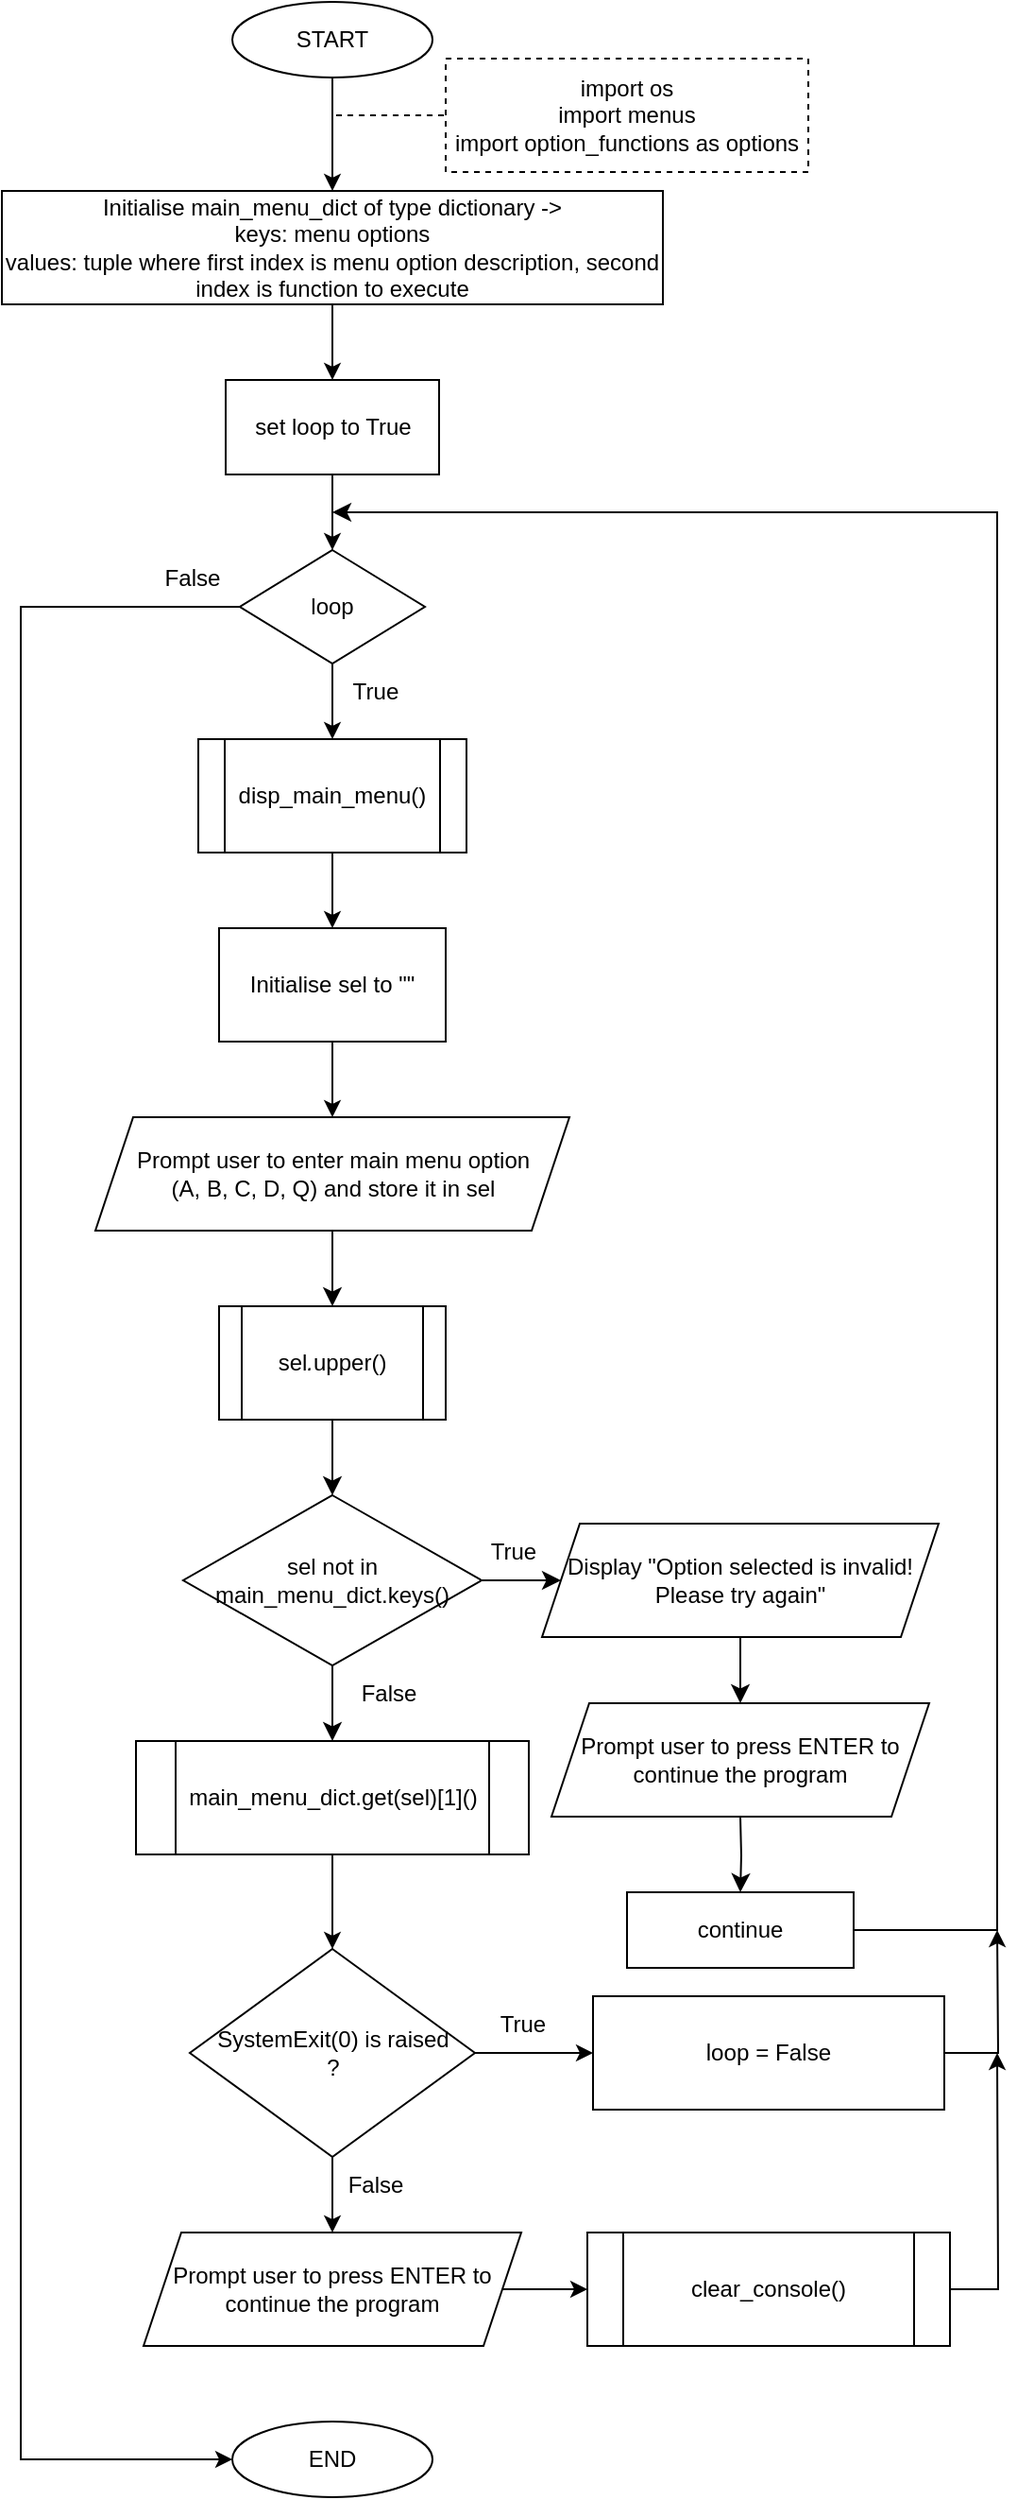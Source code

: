 <mxfile version="20.7.4" type="github">
  <diagram id="C5RBs43oDa-KdzZeNtuy" name="Page-1">
    <mxGraphModel dx="1002" dy="573" grid="1" gridSize="10" guides="1" tooltips="1" connect="1" arrows="1" fold="1" page="1" pageScale="1" pageWidth="827" pageHeight="1169" math="0" shadow="0">
      <root>
        <mxCell id="WIyWlLk6GJQsqaUBKTNV-0" />
        <mxCell id="WIyWlLk6GJQsqaUBKTNV-1" parent="WIyWlLk6GJQsqaUBKTNV-0" />
        <mxCell id="eagQtBBMsQWEA476CmqX-2" value="" style="edgeStyle=orthogonalEdgeStyle;rounded=0;orthogonalLoop=1;jettySize=auto;html=1;" parent="WIyWlLk6GJQsqaUBKTNV-1" source="eagQtBBMsQWEA476CmqX-0" target="eagQtBBMsQWEA476CmqX-1" edge="1">
          <mxGeometry relative="1" as="geometry" />
        </mxCell>
        <mxCell id="eagQtBBMsQWEA476CmqX-0" value="START" style="ellipse;whiteSpace=wrap;html=1;rounded=0;" parent="WIyWlLk6GJQsqaUBKTNV-1" vertex="1">
          <mxGeometry x="392" y="10" width="106" height="40" as="geometry" />
        </mxCell>
        <mxCell id="eagQtBBMsQWEA476CmqX-4" value="" style="edgeStyle=orthogonalEdgeStyle;rounded=0;orthogonalLoop=1;jettySize=auto;html=1;" parent="WIyWlLk6GJQsqaUBKTNV-1" source="eagQtBBMsQWEA476CmqX-1" target="eagQtBBMsQWEA476CmqX-3" edge="1">
          <mxGeometry relative="1" as="geometry" />
        </mxCell>
        <mxCell id="eagQtBBMsQWEA476CmqX-1" value="Initialise main_menu_dict&amp;nbsp;of type dictionary -&amp;gt; &lt;br&gt;keys: menu options&lt;br&gt;values: tuple where first index is menu option description, second index is function to execute" style="whiteSpace=wrap;html=1;rounded=0;" parent="WIyWlLk6GJQsqaUBKTNV-1" vertex="1">
          <mxGeometry x="270" y="110" width="350" height="60" as="geometry" />
        </mxCell>
        <mxCell id="eagQtBBMsQWEA476CmqX-6" value="" style="edgeStyle=orthogonalEdgeStyle;rounded=0;orthogonalLoop=1;jettySize=auto;html=1;" parent="WIyWlLk6GJQsqaUBKTNV-1" source="eagQtBBMsQWEA476CmqX-3" target="eagQtBBMsQWEA476CmqX-5" edge="1">
          <mxGeometry relative="1" as="geometry" />
        </mxCell>
        <mxCell id="eagQtBBMsQWEA476CmqX-3" value="set loop to True" style="rounded=0;whiteSpace=wrap;html=1;" parent="WIyWlLk6GJQsqaUBKTNV-1" vertex="1">
          <mxGeometry x="388.5" y="210" width="113" height="50" as="geometry" />
        </mxCell>
        <mxCell id="eagQtBBMsQWEA476CmqX-8" value="" style="edgeStyle=orthogonalEdgeStyle;rounded=0;orthogonalLoop=1;jettySize=auto;html=1;" parent="WIyWlLk6GJQsqaUBKTNV-1" source="eagQtBBMsQWEA476CmqX-5" target="eagQtBBMsQWEA476CmqX-7" edge="1">
          <mxGeometry relative="1" as="geometry" />
        </mxCell>
        <mxCell id="eagQtBBMsQWEA476CmqX-83" style="edgeStyle=orthogonalEdgeStyle;rounded=0;orthogonalLoop=1;jettySize=auto;html=1;exitX=0;exitY=0.5;exitDx=0;exitDy=0;fontFamily=Helvetica;fontSize=12.1;entryX=0;entryY=0.5;entryDx=0;entryDy=0;" parent="WIyWlLk6GJQsqaUBKTNV-1" source="eagQtBBMsQWEA476CmqX-5" target="eagQtBBMsQWEA476CmqX-61" edge="1">
          <mxGeometry relative="1" as="geometry">
            <mxPoint x="320" y="1341.684" as="targetPoint" />
            <Array as="points">
              <mxPoint x="280" y="330" />
              <mxPoint x="280" y="1310" />
            </Array>
          </mxGeometry>
        </mxCell>
        <mxCell id="eagQtBBMsQWEA476CmqX-5" value="loop" style="rhombus;whiteSpace=wrap;html=1;rounded=0;" parent="WIyWlLk6GJQsqaUBKTNV-1" vertex="1">
          <mxGeometry x="396" y="300" width="98" height="60" as="geometry" />
        </mxCell>
        <mxCell id="eagQtBBMsQWEA476CmqX-20" value="" style="edgeStyle=orthogonalEdgeStyle;rounded=0;orthogonalLoop=1;jettySize=auto;html=1;strokeColor=default;fontSize=12;endArrow=classic;endFill=1;" parent="WIyWlLk6GJQsqaUBKTNV-1" source="eagQtBBMsQWEA476CmqX-7" target="eagQtBBMsQWEA476CmqX-13" edge="1">
          <mxGeometry relative="1" as="geometry" />
        </mxCell>
        <mxCell id="eagQtBBMsQWEA476CmqX-7" value="disp_main_menu()" style="shape=process;whiteSpace=wrap;html=1;backgroundOutline=1;rounded=0;" parent="WIyWlLk6GJQsqaUBKTNV-1" vertex="1">
          <mxGeometry x="374" y="400" width="142" height="60" as="geometry" />
        </mxCell>
        <mxCell id="eagQtBBMsQWEA476CmqX-23" value="" style="edgeStyle=orthogonalEdgeStyle;rounded=0;orthogonalLoop=1;jettySize=auto;html=1;strokeColor=default;fontSize=12;endArrow=classic;endFill=1;endSize=7;" parent="WIyWlLk6GJQsqaUBKTNV-1" source="eagQtBBMsQWEA476CmqX-10" target="eagQtBBMsQWEA476CmqX-22" edge="1">
          <mxGeometry relative="1" as="geometry" />
        </mxCell>
        <mxCell id="eagQtBBMsQWEA476CmqX-10" value="Prompt user to enter main menu option &lt;br&gt;(A, B, C, D, Q) and store it in &lt;span style=&quot;font-size: 12px;&quot;&gt;sel&lt;/span&gt;" style="shape=parallelogram;perimeter=parallelogramPerimeter;html=1;fixedSize=1;rounded=0;sketch=0;align=center;horizontal=1;whiteSpace=wrap;fontSize=12;" parent="WIyWlLk6GJQsqaUBKTNV-1" vertex="1">
          <mxGeometry x="319.5" y="600" width="251" height="60" as="geometry" />
        </mxCell>
        <mxCell id="eagQtBBMsQWEA476CmqX-21" value="" style="edgeStyle=orthogonalEdgeStyle;rounded=0;orthogonalLoop=1;jettySize=auto;html=1;strokeColor=default;fontSize=12;endArrow=classic;endFill=1;endSize=6;" parent="WIyWlLk6GJQsqaUBKTNV-1" source="eagQtBBMsQWEA476CmqX-13" target="eagQtBBMsQWEA476CmqX-10" edge="1">
          <mxGeometry relative="1" as="geometry" />
        </mxCell>
        <mxCell id="eagQtBBMsQWEA476CmqX-13" value="Initialise sel to &quot;&quot;" style="rounded=0;whiteSpace=wrap;html=1;" parent="WIyWlLk6GJQsqaUBKTNV-1" vertex="1">
          <mxGeometry x="385" y="500" width="120" height="60" as="geometry" />
        </mxCell>
        <mxCell id="eagQtBBMsQWEA476CmqX-14" value="import os&lt;br&gt;import menus&lt;br&gt;import option_functions as options" style="rounded=0;whiteSpace=wrap;html=1;glass=0;dashed=1;" parent="WIyWlLk6GJQsqaUBKTNV-1" vertex="1">
          <mxGeometry x="505" y="40" width="192" height="60" as="geometry" />
        </mxCell>
        <mxCell id="eagQtBBMsQWEA476CmqX-19" value="" style="endArrow=none;dashed=1;html=1;rounded=0;strokeColor=default;entryX=0;entryY=0.5;entryDx=0;entryDy=0;" parent="WIyWlLk6GJQsqaUBKTNV-1" target="eagQtBBMsQWEA476CmqX-14" edge="1">
          <mxGeometry width="50" height="50" relative="1" as="geometry">
            <mxPoint x="447" y="70" as="sourcePoint" />
            <mxPoint x="657" y="300" as="targetPoint" />
          </mxGeometry>
        </mxCell>
        <mxCell id="eagQtBBMsQWEA476CmqX-25" value="" style="edgeStyle=orthogonalEdgeStyle;rounded=0;orthogonalLoop=1;jettySize=auto;html=1;strokeColor=default;fontSize=12;endArrow=classic;endFill=1;endSize=7;" parent="WIyWlLk6GJQsqaUBKTNV-1" source="eagQtBBMsQWEA476CmqX-22" target="eagQtBBMsQWEA476CmqX-24" edge="1">
          <mxGeometry relative="1" as="geometry" />
        </mxCell>
        <mxCell id="eagQtBBMsQWEA476CmqX-22" value="sel&lt;i&gt;.&lt;/i&gt;upper()" style="shape=process;whiteSpace=wrap;html=1;backgroundOutline=1;rounded=0;glass=0;sketch=0;fontSize=12;" parent="WIyWlLk6GJQsqaUBKTNV-1" vertex="1">
          <mxGeometry x="385" y="700" width="120" height="60" as="geometry" />
        </mxCell>
        <mxCell id="eagQtBBMsQWEA476CmqX-27" value="" style="edgeStyle=orthogonalEdgeStyle;rounded=0;orthogonalLoop=1;jettySize=auto;html=1;strokeColor=default;fontSize=12;endArrow=classic;endFill=1;endSize=7;" parent="WIyWlLk6GJQsqaUBKTNV-1" source="eagQtBBMsQWEA476CmqX-24" target="eagQtBBMsQWEA476CmqX-26" edge="1">
          <mxGeometry relative="1" as="geometry" />
        </mxCell>
        <mxCell id="eagQtBBMsQWEA476CmqX-37" value="" style="edgeStyle=orthogonalEdgeStyle;rounded=0;orthogonalLoop=1;jettySize=auto;html=1;strokeColor=default;fontSize=12;endArrow=classic;endFill=1;endSize=7;" parent="WIyWlLk6GJQsqaUBKTNV-1" source="eagQtBBMsQWEA476CmqX-24" target="eagQtBBMsQWEA476CmqX-36" edge="1">
          <mxGeometry relative="1" as="geometry" />
        </mxCell>
        <mxCell id="eagQtBBMsQWEA476CmqX-24" value="sel&amp;nbsp;not in main_menu_dict.keys()" style="rhombus;whiteSpace=wrap;html=1;rounded=0;glass=0;sketch=0;fontSize=12;" parent="WIyWlLk6GJQsqaUBKTNV-1" vertex="1">
          <mxGeometry x="366" y="800" width="158" height="90" as="geometry" />
        </mxCell>
        <mxCell id="eagQtBBMsQWEA476CmqX-30" value="" style="edgeStyle=orthogonalEdgeStyle;rounded=0;orthogonalLoop=1;jettySize=auto;html=1;strokeColor=default;fontSize=12;endArrow=classic;endFill=1;endSize=7;" parent="WIyWlLk6GJQsqaUBKTNV-1" source="eagQtBBMsQWEA476CmqX-26" edge="1">
          <mxGeometry relative="1" as="geometry">
            <mxPoint x="661" y="910" as="targetPoint" />
          </mxGeometry>
        </mxCell>
        <mxCell id="eagQtBBMsQWEA476CmqX-26" value="Display &quot;Option selected is invalid! Please try again&quot;" style="shape=parallelogram;perimeter=parallelogramPerimeter;whiteSpace=wrap;html=1;fixedSize=1;rounded=0;glass=0;sketch=0;fontSize=12;" parent="WIyWlLk6GJQsqaUBKTNV-1" vertex="1">
          <mxGeometry x="556" y="815" width="210" height="60" as="geometry" />
        </mxCell>
        <mxCell id="eagQtBBMsQWEA476CmqX-33" style="edgeStyle=orthogonalEdgeStyle;rounded=0;orthogonalLoop=1;jettySize=auto;html=1;strokeColor=default;fontSize=12;endArrow=classic;endFill=1;endSize=7;exitX=1;exitY=0.5;exitDx=0;exitDy=0;" parent="WIyWlLk6GJQsqaUBKTNV-1" source="eagQtBBMsQWEA476CmqX-46" edge="1">
          <mxGeometry relative="1" as="geometry">
            <mxPoint x="445" y="280" as="targetPoint" />
            <mxPoint x="727" y="1030" as="sourcePoint" />
            <Array as="points">
              <mxPoint x="797" y="1030" />
              <mxPoint x="797" y="280" />
              <mxPoint x="494" y="280" />
            </Array>
          </mxGeometry>
        </mxCell>
        <mxCell id="eagQtBBMsQWEA476CmqX-45" value="" style="edgeStyle=orthogonalEdgeStyle;rounded=0;orthogonalLoop=1;jettySize=auto;html=1;strokeColor=default;fontSize=12;endArrow=classic;endFill=1;endSize=7;" parent="WIyWlLk6GJQsqaUBKTNV-1" edge="1">
          <mxGeometry relative="1" as="geometry">
            <mxPoint x="661" y="1010.0" as="targetPoint" />
            <mxPoint x="661" y="970" as="sourcePoint" />
          </mxGeometry>
        </mxCell>
        <mxCell id="eagQtBBMsQWEA476CmqX-32" value="True" style="text;html=1;strokeColor=none;fillColor=none;align=center;verticalAlign=middle;whiteSpace=wrap;rounded=0;glass=0;sketch=0;fontSize=12;" parent="WIyWlLk6GJQsqaUBKTNV-1" vertex="1">
          <mxGeometry x="510.5" y="815" width="60" height="30" as="geometry" />
        </mxCell>
        <mxCell id="E-rUpwsrTFtRROpJvO9b-1" value="" style="edgeStyle=orthogonalEdgeStyle;rounded=0;orthogonalLoop=1;jettySize=auto;html=1;" parent="WIyWlLk6GJQsqaUBKTNV-1" source="eagQtBBMsQWEA476CmqX-36" target="eagQtBBMsQWEA476CmqX-47" edge="1">
          <mxGeometry relative="1" as="geometry" />
        </mxCell>
        <mxCell id="eagQtBBMsQWEA476CmqX-36" value="main_menu_dict.get(sel)[1]()" style="shape=process;whiteSpace=wrap;html=1;backgroundOutline=1;rounded=0;glass=0;sketch=0;" parent="WIyWlLk6GJQsqaUBKTNV-1" vertex="1">
          <mxGeometry x="341" y="930" width="208" height="60" as="geometry" />
        </mxCell>
        <mxCell id="eagQtBBMsQWEA476CmqX-38" value="False" style="text;html=1;strokeColor=none;fillColor=none;align=center;verticalAlign=middle;whiteSpace=wrap;rounded=0;glass=0;sketch=0;fontSize=12;" parent="WIyWlLk6GJQsqaUBKTNV-1" vertex="1">
          <mxGeometry x="445" y="890" width="60" height="30" as="geometry" />
        </mxCell>
        <mxCell id="E-rUpwsrTFtRROpJvO9b-4" value="" style="edgeStyle=orthogonalEdgeStyle;rounded=0;orthogonalLoop=1;jettySize=auto;html=1;exitX=1;exitY=0.5;exitDx=0;exitDy=0;" parent="WIyWlLk6GJQsqaUBKTNV-1" source="npsdmoueoD1cnT9NIcmE-1" target="eagQtBBMsQWEA476CmqX-43" edge="1">
          <mxGeometry relative="1" as="geometry">
            <mxPoint x="541" y="1220" as="sourcePoint" />
          </mxGeometry>
        </mxCell>
        <mxCell id="E-rUpwsrTFtRROpJvO9b-10" style="edgeStyle=orthogonalEdgeStyle;rounded=0;orthogonalLoop=1;jettySize=auto;html=1;exitX=1;exitY=0.5;exitDx=0;exitDy=0;" parent="WIyWlLk6GJQsqaUBKTNV-1" source="eagQtBBMsQWEA476CmqX-43" edge="1">
          <mxGeometry relative="1" as="geometry">
            <mxPoint x="797" y="1095" as="targetPoint" />
          </mxGeometry>
        </mxCell>
        <mxCell id="eagQtBBMsQWEA476CmqX-43" value="clear_console()" style="shape=process;whiteSpace=wrap;html=1;backgroundOutline=1;rounded=0;glass=0;sketch=0;fontSize=12;" parent="WIyWlLk6GJQsqaUBKTNV-1" vertex="1">
          <mxGeometry x="580" y="1190" width="192" height="60" as="geometry" />
        </mxCell>
        <mxCell id="eagQtBBMsQWEA476CmqX-46" value="continue" style="rounded=0;whiteSpace=wrap;html=1;glass=0;sketch=0;fontSize=12;fontFamily=Helvetica;" parent="WIyWlLk6GJQsqaUBKTNV-1" vertex="1">
          <mxGeometry x="601" y="1010" width="120" height="40" as="geometry" />
        </mxCell>
        <mxCell id="E-rUpwsrTFtRROpJvO9b-3" value="" style="edgeStyle=orthogonalEdgeStyle;rounded=0;orthogonalLoop=1;jettySize=auto;html=1;" parent="WIyWlLk6GJQsqaUBKTNV-1" source="eagQtBBMsQWEA476CmqX-47" edge="1">
          <mxGeometry relative="1" as="geometry">
            <mxPoint x="445" y="1190" as="targetPoint" />
          </mxGeometry>
        </mxCell>
        <mxCell id="E-rUpwsrTFtRROpJvO9b-6" value="" style="edgeStyle=orthogonalEdgeStyle;rounded=0;orthogonalLoop=1;jettySize=auto;html=1;" parent="WIyWlLk6GJQsqaUBKTNV-1" source="eagQtBBMsQWEA476CmqX-47" target="eagQtBBMsQWEA476CmqX-77" edge="1">
          <mxGeometry relative="1" as="geometry" />
        </mxCell>
        <mxCell id="eagQtBBMsQWEA476CmqX-47" value="SystemExit(0) is raised&lt;br&gt;?" style="rhombus;whiteSpace=wrap;html=1;rounded=0;glass=0;sketch=0;fontSize=12;" parent="WIyWlLk6GJQsqaUBKTNV-1" vertex="1">
          <mxGeometry x="369.5" y="1040" width="151" height="110" as="geometry" />
        </mxCell>
        <mxCell id="eagQtBBMsQWEA476CmqX-61" value="END" style="ellipse;whiteSpace=wrap;html=1;rounded=0;" parent="WIyWlLk6GJQsqaUBKTNV-1" vertex="1">
          <mxGeometry x="392" y="1290" width="106" height="40" as="geometry" />
        </mxCell>
        <mxCell id="eagQtBBMsQWEA476CmqX-65" value="False" style="text;html=1;strokeColor=none;fillColor=none;align=center;verticalAlign=middle;whiteSpace=wrap;rounded=0;glass=0;sketch=0;fontSize=12;" parent="WIyWlLk6GJQsqaUBKTNV-1" vertex="1">
          <mxGeometry x="438" y="1150" width="60" height="30" as="geometry" />
        </mxCell>
        <mxCell id="eagQtBBMsQWEA476CmqX-69" value="True" style="text;html=1;strokeColor=none;fillColor=none;align=center;verticalAlign=middle;whiteSpace=wrap;rounded=0;glass=0;sketch=0;fontSize=12;" parent="WIyWlLk6GJQsqaUBKTNV-1" vertex="1">
          <mxGeometry x="516" y="1065" width="60" height="30" as="geometry" />
        </mxCell>
        <mxCell id="E-rUpwsrTFtRROpJvO9b-9" style="edgeStyle=orthogonalEdgeStyle;rounded=0;orthogonalLoop=1;jettySize=auto;html=1;exitX=1;exitY=0.5;exitDx=0;exitDy=0;" parent="WIyWlLk6GJQsqaUBKTNV-1" source="eagQtBBMsQWEA476CmqX-77" edge="1">
          <mxGeometry relative="1" as="geometry">
            <mxPoint x="797" y="1030" as="targetPoint" />
          </mxGeometry>
        </mxCell>
        <mxCell id="eagQtBBMsQWEA476CmqX-77" value="loop = False" style="rounded=0;whiteSpace=wrap;html=1;fontFamily=Helvetica;fontSize=12.1;" parent="WIyWlLk6GJQsqaUBKTNV-1" vertex="1">
          <mxGeometry x="583" y="1065" width="186" height="60" as="geometry" />
        </mxCell>
        <mxCell id="eagQtBBMsQWEA476CmqX-79" value="True" style="text;html=1;strokeColor=none;fillColor=none;align=center;verticalAlign=middle;whiteSpace=wrap;rounded=0;fontFamily=Helvetica;fontSize=12.1;" parent="WIyWlLk6GJQsqaUBKTNV-1" vertex="1">
          <mxGeometry x="438" y="360" width="60" height="30" as="geometry" />
        </mxCell>
        <mxCell id="eagQtBBMsQWEA476CmqX-80" value="False" style="text;html=1;strokeColor=none;fillColor=none;align=center;verticalAlign=middle;whiteSpace=wrap;rounded=0;fontFamily=Helvetica;fontSize=12.1;" parent="WIyWlLk6GJQsqaUBKTNV-1" vertex="1">
          <mxGeometry x="341" y="300" width="60" height="30" as="geometry" />
        </mxCell>
        <mxCell id="npsdmoueoD1cnT9NIcmE-0" value="Prompt user to press ENTER to continue the program" style="shape=parallelogram;perimeter=parallelogramPerimeter;whiteSpace=wrap;html=1;fixedSize=1;" vertex="1" parent="WIyWlLk6GJQsqaUBKTNV-1">
          <mxGeometry x="561" y="910" width="200" height="60" as="geometry" />
        </mxCell>
        <mxCell id="npsdmoueoD1cnT9NIcmE-1" value="Prompt user to press ENTER to continue the program" style="shape=parallelogram;perimeter=parallelogramPerimeter;whiteSpace=wrap;html=1;fixedSize=1;" vertex="1" parent="WIyWlLk6GJQsqaUBKTNV-1">
          <mxGeometry x="345" y="1190" width="200" height="60" as="geometry" />
        </mxCell>
      </root>
    </mxGraphModel>
  </diagram>
</mxfile>
